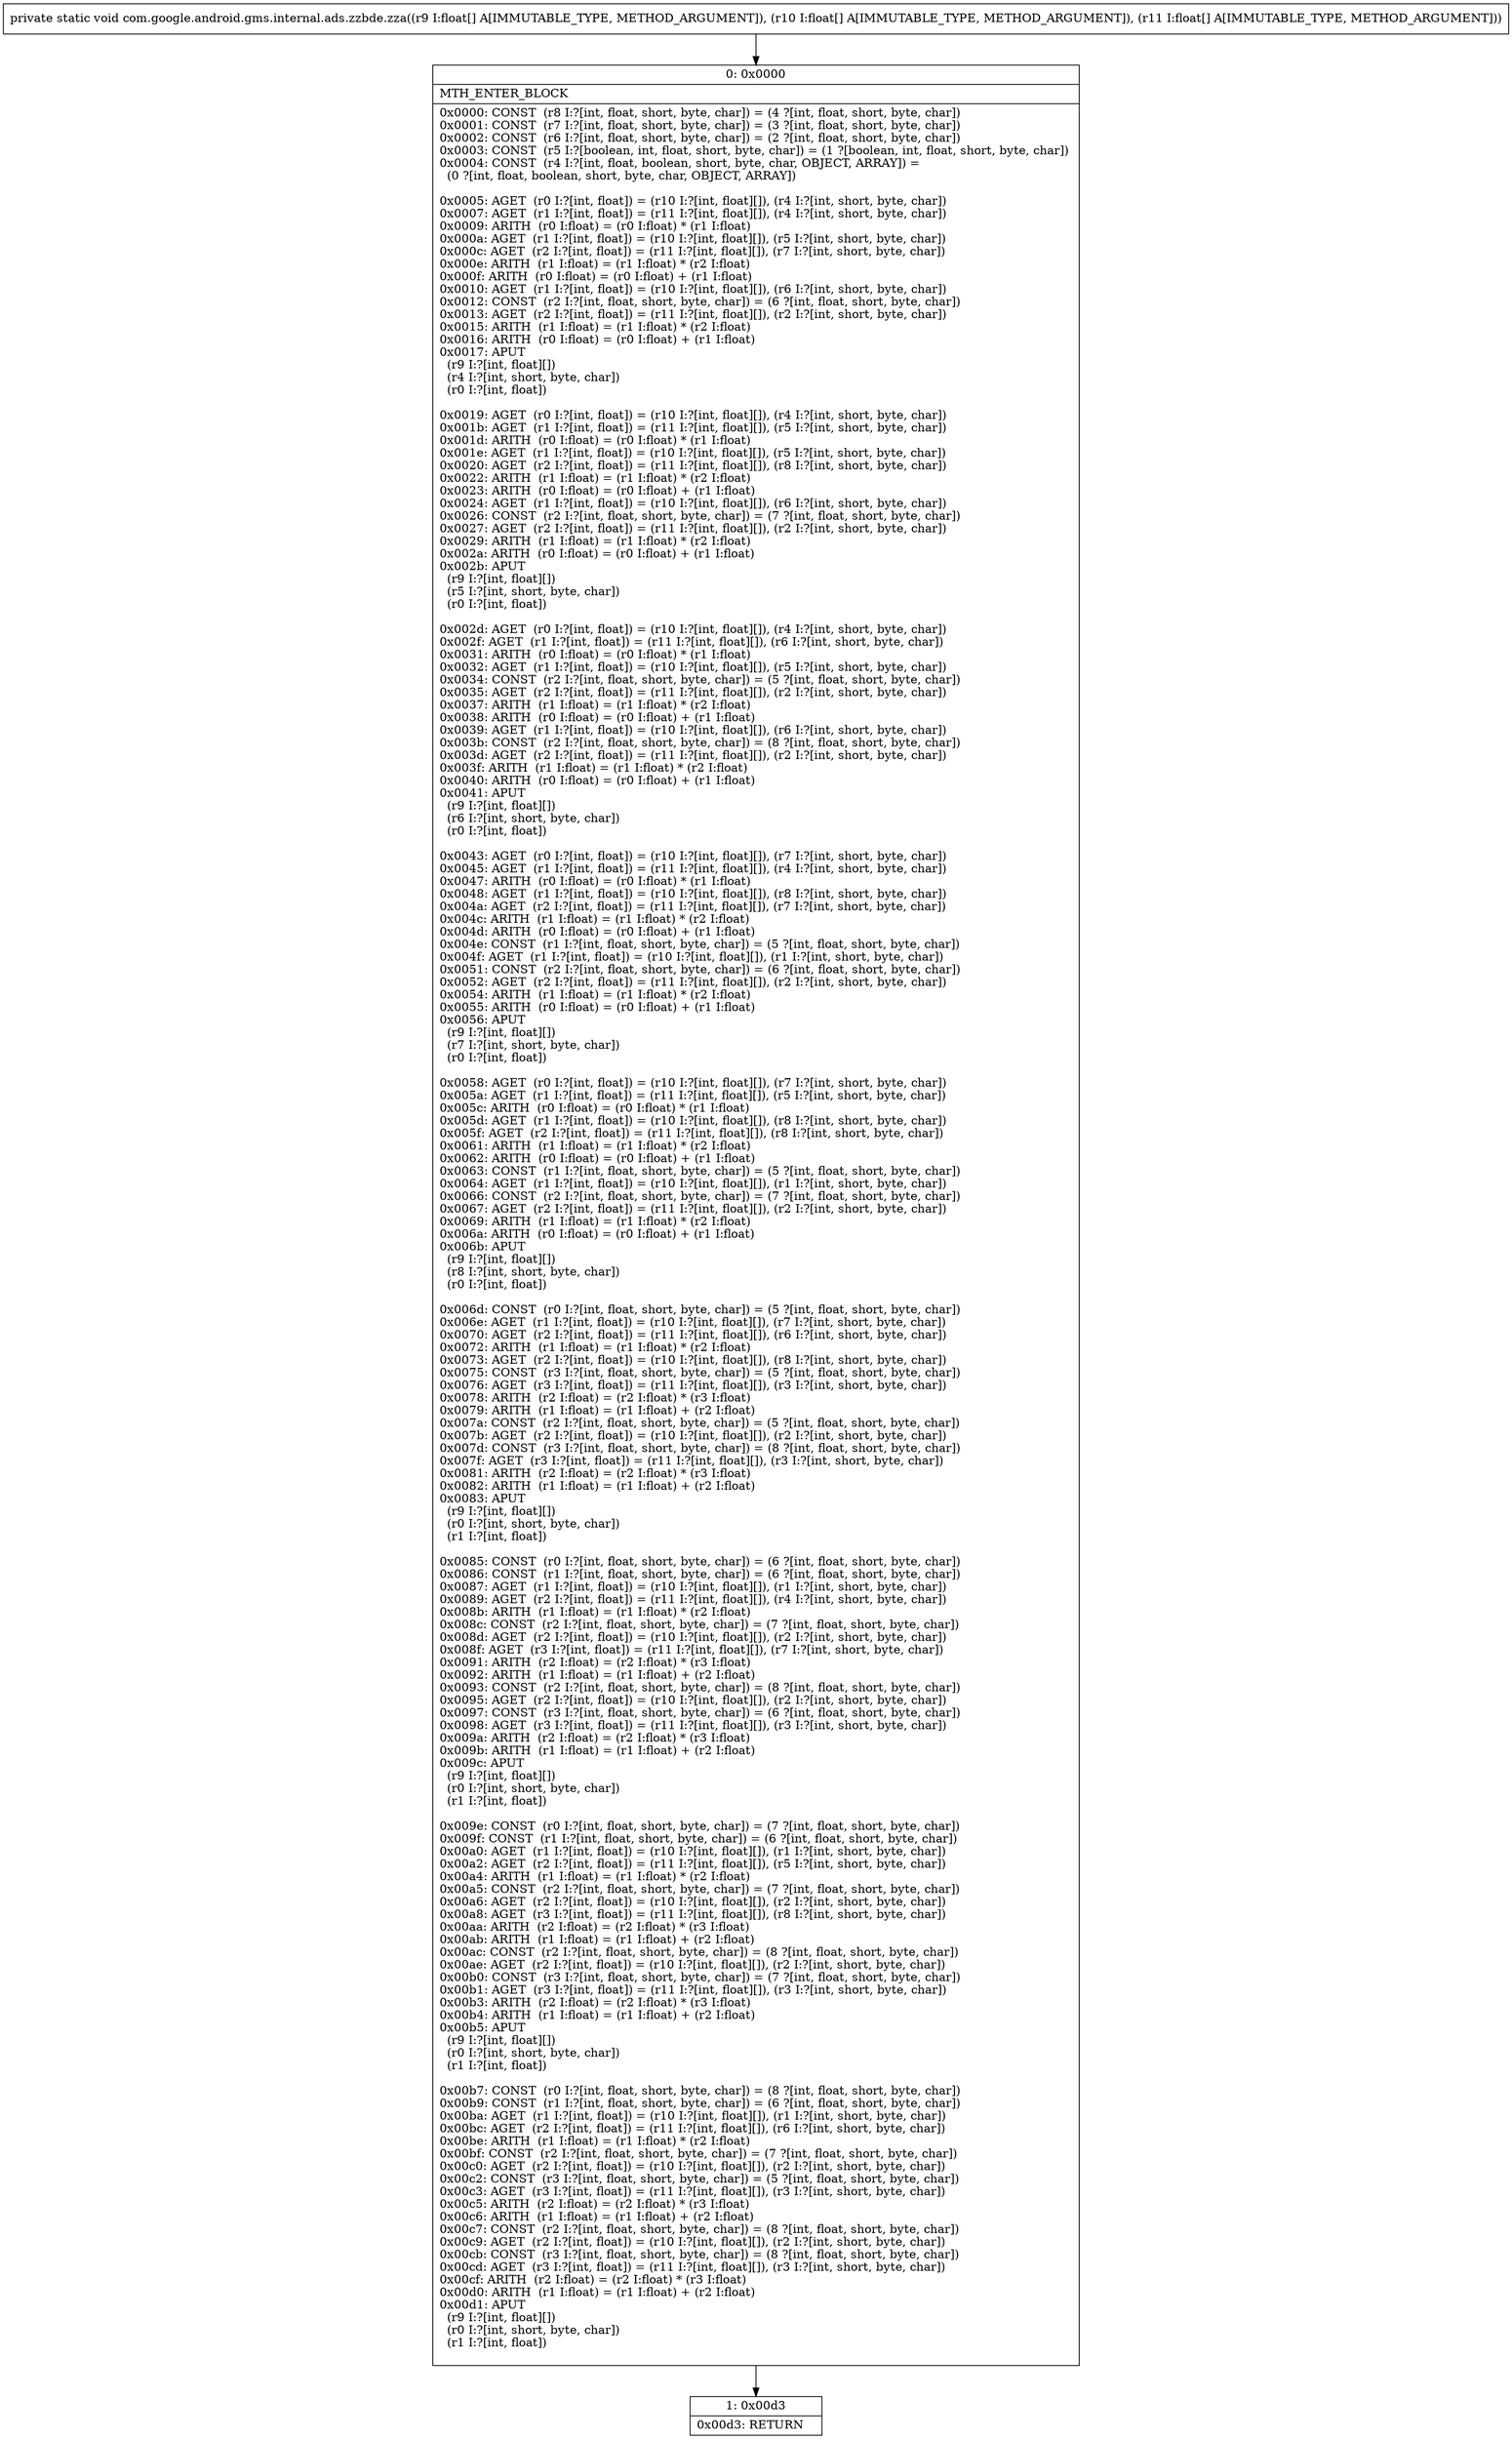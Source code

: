 digraph "CFG forcom.google.android.gms.internal.ads.zzbde.zza([F[F[F)V" {
Node_0 [shape=record,label="{0\:\ 0x0000|MTH_ENTER_BLOCK\l|0x0000: CONST  (r8 I:?[int, float, short, byte, char]) = (4 ?[int, float, short, byte, char]) \l0x0001: CONST  (r7 I:?[int, float, short, byte, char]) = (3 ?[int, float, short, byte, char]) \l0x0002: CONST  (r6 I:?[int, float, short, byte, char]) = (2 ?[int, float, short, byte, char]) \l0x0003: CONST  (r5 I:?[boolean, int, float, short, byte, char]) = (1 ?[boolean, int, float, short, byte, char]) \l0x0004: CONST  (r4 I:?[int, float, boolean, short, byte, char, OBJECT, ARRAY]) = \l  (0 ?[int, float, boolean, short, byte, char, OBJECT, ARRAY])\l \l0x0005: AGET  (r0 I:?[int, float]) = (r10 I:?[int, float][]), (r4 I:?[int, short, byte, char]) \l0x0007: AGET  (r1 I:?[int, float]) = (r11 I:?[int, float][]), (r4 I:?[int, short, byte, char]) \l0x0009: ARITH  (r0 I:float) = (r0 I:float) * (r1 I:float) \l0x000a: AGET  (r1 I:?[int, float]) = (r10 I:?[int, float][]), (r5 I:?[int, short, byte, char]) \l0x000c: AGET  (r2 I:?[int, float]) = (r11 I:?[int, float][]), (r7 I:?[int, short, byte, char]) \l0x000e: ARITH  (r1 I:float) = (r1 I:float) * (r2 I:float) \l0x000f: ARITH  (r0 I:float) = (r0 I:float) + (r1 I:float) \l0x0010: AGET  (r1 I:?[int, float]) = (r10 I:?[int, float][]), (r6 I:?[int, short, byte, char]) \l0x0012: CONST  (r2 I:?[int, float, short, byte, char]) = (6 ?[int, float, short, byte, char]) \l0x0013: AGET  (r2 I:?[int, float]) = (r11 I:?[int, float][]), (r2 I:?[int, short, byte, char]) \l0x0015: ARITH  (r1 I:float) = (r1 I:float) * (r2 I:float) \l0x0016: ARITH  (r0 I:float) = (r0 I:float) + (r1 I:float) \l0x0017: APUT  \l  (r9 I:?[int, float][])\l  (r4 I:?[int, short, byte, char])\l  (r0 I:?[int, float])\l \l0x0019: AGET  (r0 I:?[int, float]) = (r10 I:?[int, float][]), (r4 I:?[int, short, byte, char]) \l0x001b: AGET  (r1 I:?[int, float]) = (r11 I:?[int, float][]), (r5 I:?[int, short, byte, char]) \l0x001d: ARITH  (r0 I:float) = (r0 I:float) * (r1 I:float) \l0x001e: AGET  (r1 I:?[int, float]) = (r10 I:?[int, float][]), (r5 I:?[int, short, byte, char]) \l0x0020: AGET  (r2 I:?[int, float]) = (r11 I:?[int, float][]), (r8 I:?[int, short, byte, char]) \l0x0022: ARITH  (r1 I:float) = (r1 I:float) * (r2 I:float) \l0x0023: ARITH  (r0 I:float) = (r0 I:float) + (r1 I:float) \l0x0024: AGET  (r1 I:?[int, float]) = (r10 I:?[int, float][]), (r6 I:?[int, short, byte, char]) \l0x0026: CONST  (r2 I:?[int, float, short, byte, char]) = (7 ?[int, float, short, byte, char]) \l0x0027: AGET  (r2 I:?[int, float]) = (r11 I:?[int, float][]), (r2 I:?[int, short, byte, char]) \l0x0029: ARITH  (r1 I:float) = (r1 I:float) * (r2 I:float) \l0x002a: ARITH  (r0 I:float) = (r0 I:float) + (r1 I:float) \l0x002b: APUT  \l  (r9 I:?[int, float][])\l  (r5 I:?[int, short, byte, char])\l  (r0 I:?[int, float])\l \l0x002d: AGET  (r0 I:?[int, float]) = (r10 I:?[int, float][]), (r4 I:?[int, short, byte, char]) \l0x002f: AGET  (r1 I:?[int, float]) = (r11 I:?[int, float][]), (r6 I:?[int, short, byte, char]) \l0x0031: ARITH  (r0 I:float) = (r0 I:float) * (r1 I:float) \l0x0032: AGET  (r1 I:?[int, float]) = (r10 I:?[int, float][]), (r5 I:?[int, short, byte, char]) \l0x0034: CONST  (r2 I:?[int, float, short, byte, char]) = (5 ?[int, float, short, byte, char]) \l0x0035: AGET  (r2 I:?[int, float]) = (r11 I:?[int, float][]), (r2 I:?[int, short, byte, char]) \l0x0037: ARITH  (r1 I:float) = (r1 I:float) * (r2 I:float) \l0x0038: ARITH  (r0 I:float) = (r0 I:float) + (r1 I:float) \l0x0039: AGET  (r1 I:?[int, float]) = (r10 I:?[int, float][]), (r6 I:?[int, short, byte, char]) \l0x003b: CONST  (r2 I:?[int, float, short, byte, char]) = (8 ?[int, float, short, byte, char]) \l0x003d: AGET  (r2 I:?[int, float]) = (r11 I:?[int, float][]), (r2 I:?[int, short, byte, char]) \l0x003f: ARITH  (r1 I:float) = (r1 I:float) * (r2 I:float) \l0x0040: ARITH  (r0 I:float) = (r0 I:float) + (r1 I:float) \l0x0041: APUT  \l  (r9 I:?[int, float][])\l  (r6 I:?[int, short, byte, char])\l  (r0 I:?[int, float])\l \l0x0043: AGET  (r0 I:?[int, float]) = (r10 I:?[int, float][]), (r7 I:?[int, short, byte, char]) \l0x0045: AGET  (r1 I:?[int, float]) = (r11 I:?[int, float][]), (r4 I:?[int, short, byte, char]) \l0x0047: ARITH  (r0 I:float) = (r0 I:float) * (r1 I:float) \l0x0048: AGET  (r1 I:?[int, float]) = (r10 I:?[int, float][]), (r8 I:?[int, short, byte, char]) \l0x004a: AGET  (r2 I:?[int, float]) = (r11 I:?[int, float][]), (r7 I:?[int, short, byte, char]) \l0x004c: ARITH  (r1 I:float) = (r1 I:float) * (r2 I:float) \l0x004d: ARITH  (r0 I:float) = (r0 I:float) + (r1 I:float) \l0x004e: CONST  (r1 I:?[int, float, short, byte, char]) = (5 ?[int, float, short, byte, char]) \l0x004f: AGET  (r1 I:?[int, float]) = (r10 I:?[int, float][]), (r1 I:?[int, short, byte, char]) \l0x0051: CONST  (r2 I:?[int, float, short, byte, char]) = (6 ?[int, float, short, byte, char]) \l0x0052: AGET  (r2 I:?[int, float]) = (r11 I:?[int, float][]), (r2 I:?[int, short, byte, char]) \l0x0054: ARITH  (r1 I:float) = (r1 I:float) * (r2 I:float) \l0x0055: ARITH  (r0 I:float) = (r0 I:float) + (r1 I:float) \l0x0056: APUT  \l  (r9 I:?[int, float][])\l  (r7 I:?[int, short, byte, char])\l  (r0 I:?[int, float])\l \l0x0058: AGET  (r0 I:?[int, float]) = (r10 I:?[int, float][]), (r7 I:?[int, short, byte, char]) \l0x005a: AGET  (r1 I:?[int, float]) = (r11 I:?[int, float][]), (r5 I:?[int, short, byte, char]) \l0x005c: ARITH  (r0 I:float) = (r0 I:float) * (r1 I:float) \l0x005d: AGET  (r1 I:?[int, float]) = (r10 I:?[int, float][]), (r8 I:?[int, short, byte, char]) \l0x005f: AGET  (r2 I:?[int, float]) = (r11 I:?[int, float][]), (r8 I:?[int, short, byte, char]) \l0x0061: ARITH  (r1 I:float) = (r1 I:float) * (r2 I:float) \l0x0062: ARITH  (r0 I:float) = (r0 I:float) + (r1 I:float) \l0x0063: CONST  (r1 I:?[int, float, short, byte, char]) = (5 ?[int, float, short, byte, char]) \l0x0064: AGET  (r1 I:?[int, float]) = (r10 I:?[int, float][]), (r1 I:?[int, short, byte, char]) \l0x0066: CONST  (r2 I:?[int, float, short, byte, char]) = (7 ?[int, float, short, byte, char]) \l0x0067: AGET  (r2 I:?[int, float]) = (r11 I:?[int, float][]), (r2 I:?[int, short, byte, char]) \l0x0069: ARITH  (r1 I:float) = (r1 I:float) * (r2 I:float) \l0x006a: ARITH  (r0 I:float) = (r0 I:float) + (r1 I:float) \l0x006b: APUT  \l  (r9 I:?[int, float][])\l  (r8 I:?[int, short, byte, char])\l  (r0 I:?[int, float])\l \l0x006d: CONST  (r0 I:?[int, float, short, byte, char]) = (5 ?[int, float, short, byte, char]) \l0x006e: AGET  (r1 I:?[int, float]) = (r10 I:?[int, float][]), (r7 I:?[int, short, byte, char]) \l0x0070: AGET  (r2 I:?[int, float]) = (r11 I:?[int, float][]), (r6 I:?[int, short, byte, char]) \l0x0072: ARITH  (r1 I:float) = (r1 I:float) * (r2 I:float) \l0x0073: AGET  (r2 I:?[int, float]) = (r10 I:?[int, float][]), (r8 I:?[int, short, byte, char]) \l0x0075: CONST  (r3 I:?[int, float, short, byte, char]) = (5 ?[int, float, short, byte, char]) \l0x0076: AGET  (r3 I:?[int, float]) = (r11 I:?[int, float][]), (r3 I:?[int, short, byte, char]) \l0x0078: ARITH  (r2 I:float) = (r2 I:float) * (r3 I:float) \l0x0079: ARITH  (r1 I:float) = (r1 I:float) + (r2 I:float) \l0x007a: CONST  (r2 I:?[int, float, short, byte, char]) = (5 ?[int, float, short, byte, char]) \l0x007b: AGET  (r2 I:?[int, float]) = (r10 I:?[int, float][]), (r2 I:?[int, short, byte, char]) \l0x007d: CONST  (r3 I:?[int, float, short, byte, char]) = (8 ?[int, float, short, byte, char]) \l0x007f: AGET  (r3 I:?[int, float]) = (r11 I:?[int, float][]), (r3 I:?[int, short, byte, char]) \l0x0081: ARITH  (r2 I:float) = (r2 I:float) * (r3 I:float) \l0x0082: ARITH  (r1 I:float) = (r1 I:float) + (r2 I:float) \l0x0083: APUT  \l  (r9 I:?[int, float][])\l  (r0 I:?[int, short, byte, char])\l  (r1 I:?[int, float])\l \l0x0085: CONST  (r0 I:?[int, float, short, byte, char]) = (6 ?[int, float, short, byte, char]) \l0x0086: CONST  (r1 I:?[int, float, short, byte, char]) = (6 ?[int, float, short, byte, char]) \l0x0087: AGET  (r1 I:?[int, float]) = (r10 I:?[int, float][]), (r1 I:?[int, short, byte, char]) \l0x0089: AGET  (r2 I:?[int, float]) = (r11 I:?[int, float][]), (r4 I:?[int, short, byte, char]) \l0x008b: ARITH  (r1 I:float) = (r1 I:float) * (r2 I:float) \l0x008c: CONST  (r2 I:?[int, float, short, byte, char]) = (7 ?[int, float, short, byte, char]) \l0x008d: AGET  (r2 I:?[int, float]) = (r10 I:?[int, float][]), (r2 I:?[int, short, byte, char]) \l0x008f: AGET  (r3 I:?[int, float]) = (r11 I:?[int, float][]), (r7 I:?[int, short, byte, char]) \l0x0091: ARITH  (r2 I:float) = (r2 I:float) * (r3 I:float) \l0x0092: ARITH  (r1 I:float) = (r1 I:float) + (r2 I:float) \l0x0093: CONST  (r2 I:?[int, float, short, byte, char]) = (8 ?[int, float, short, byte, char]) \l0x0095: AGET  (r2 I:?[int, float]) = (r10 I:?[int, float][]), (r2 I:?[int, short, byte, char]) \l0x0097: CONST  (r3 I:?[int, float, short, byte, char]) = (6 ?[int, float, short, byte, char]) \l0x0098: AGET  (r3 I:?[int, float]) = (r11 I:?[int, float][]), (r3 I:?[int, short, byte, char]) \l0x009a: ARITH  (r2 I:float) = (r2 I:float) * (r3 I:float) \l0x009b: ARITH  (r1 I:float) = (r1 I:float) + (r2 I:float) \l0x009c: APUT  \l  (r9 I:?[int, float][])\l  (r0 I:?[int, short, byte, char])\l  (r1 I:?[int, float])\l \l0x009e: CONST  (r0 I:?[int, float, short, byte, char]) = (7 ?[int, float, short, byte, char]) \l0x009f: CONST  (r1 I:?[int, float, short, byte, char]) = (6 ?[int, float, short, byte, char]) \l0x00a0: AGET  (r1 I:?[int, float]) = (r10 I:?[int, float][]), (r1 I:?[int, short, byte, char]) \l0x00a2: AGET  (r2 I:?[int, float]) = (r11 I:?[int, float][]), (r5 I:?[int, short, byte, char]) \l0x00a4: ARITH  (r1 I:float) = (r1 I:float) * (r2 I:float) \l0x00a5: CONST  (r2 I:?[int, float, short, byte, char]) = (7 ?[int, float, short, byte, char]) \l0x00a6: AGET  (r2 I:?[int, float]) = (r10 I:?[int, float][]), (r2 I:?[int, short, byte, char]) \l0x00a8: AGET  (r3 I:?[int, float]) = (r11 I:?[int, float][]), (r8 I:?[int, short, byte, char]) \l0x00aa: ARITH  (r2 I:float) = (r2 I:float) * (r3 I:float) \l0x00ab: ARITH  (r1 I:float) = (r1 I:float) + (r2 I:float) \l0x00ac: CONST  (r2 I:?[int, float, short, byte, char]) = (8 ?[int, float, short, byte, char]) \l0x00ae: AGET  (r2 I:?[int, float]) = (r10 I:?[int, float][]), (r2 I:?[int, short, byte, char]) \l0x00b0: CONST  (r3 I:?[int, float, short, byte, char]) = (7 ?[int, float, short, byte, char]) \l0x00b1: AGET  (r3 I:?[int, float]) = (r11 I:?[int, float][]), (r3 I:?[int, short, byte, char]) \l0x00b3: ARITH  (r2 I:float) = (r2 I:float) * (r3 I:float) \l0x00b4: ARITH  (r1 I:float) = (r1 I:float) + (r2 I:float) \l0x00b5: APUT  \l  (r9 I:?[int, float][])\l  (r0 I:?[int, short, byte, char])\l  (r1 I:?[int, float])\l \l0x00b7: CONST  (r0 I:?[int, float, short, byte, char]) = (8 ?[int, float, short, byte, char]) \l0x00b9: CONST  (r1 I:?[int, float, short, byte, char]) = (6 ?[int, float, short, byte, char]) \l0x00ba: AGET  (r1 I:?[int, float]) = (r10 I:?[int, float][]), (r1 I:?[int, short, byte, char]) \l0x00bc: AGET  (r2 I:?[int, float]) = (r11 I:?[int, float][]), (r6 I:?[int, short, byte, char]) \l0x00be: ARITH  (r1 I:float) = (r1 I:float) * (r2 I:float) \l0x00bf: CONST  (r2 I:?[int, float, short, byte, char]) = (7 ?[int, float, short, byte, char]) \l0x00c0: AGET  (r2 I:?[int, float]) = (r10 I:?[int, float][]), (r2 I:?[int, short, byte, char]) \l0x00c2: CONST  (r3 I:?[int, float, short, byte, char]) = (5 ?[int, float, short, byte, char]) \l0x00c3: AGET  (r3 I:?[int, float]) = (r11 I:?[int, float][]), (r3 I:?[int, short, byte, char]) \l0x00c5: ARITH  (r2 I:float) = (r2 I:float) * (r3 I:float) \l0x00c6: ARITH  (r1 I:float) = (r1 I:float) + (r2 I:float) \l0x00c7: CONST  (r2 I:?[int, float, short, byte, char]) = (8 ?[int, float, short, byte, char]) \l0x00c9: AGET  (r2 I:?[int, float]) = (r10 I:?[int, float][]), (r2 I:?[int, short, byte, char]) \l0x00cb: CONST  (r3 I:?[int, float, short, byte, char]) = (8 ?[int, float, short, byte, char]) \l0x00cd: AGET  (r3 I:?[int, float]) = (r11 I:?[int, float][]), (r3 I:?[int, short, byte, char]) \l0x00cf: ARITH  (r2 I:float) = (r2 I:float) * (r3 I:float) \l0x00d0: ARITH  (r1 I:float) = (r1 I:float) + (r2 I:float) \l0x00d1: APUT  \l  (r9 I:?[int, float][])\l  (r0 I:?[int, short, byte, char])\l  (r1 I:?[int, float])\l \l}"];
Node_1 [shape=record,label="{1\:\ 0x00d3|0x00d3: RETURN   \l}"];
MethodNode[shape=record,label="{private static void com.google.android.gms.internal.ads.zzbde.zza((r9 I:float[] A[IMMUTABLE_TYPE, METHOD_ARGUMENT]), (r10 I:float[] A[IMMUTABLE_TYPE, METHOD_ARGUMENT]), (r11 I:float[] A[IMMUTABLE_TYPE, METHOD_ARGUMENT])) }"];
MethodNode -> Node_0;
Node_0 -> Node_1;
}

